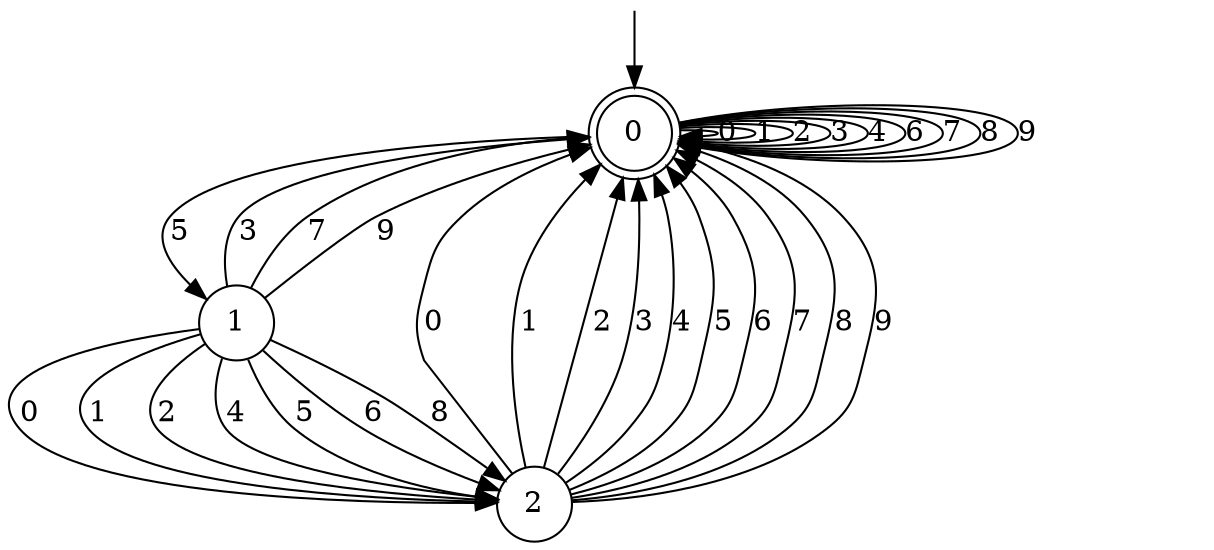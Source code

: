 digraph g {

	s0 [shape="doublecircle" label="0"];
	s1 [shape="circle" label="1"];
	s2 [shape="circle" label="2"];
	s0 -> s0 [label="0"];
	s0 -> s0 [label="1"];
	s0 -> s0 [label="2"];
	s0 -> s0 [label="3"];
	s0 -> s0 [label="4"];
	s0 -> s1 [label="5"];
	s0 -> s0 [label="6"];
	s0 -> s0 [label="7"];
	s0 -> s0 [label="8"];
	s0 -> s0 [label="9"];
	s1 -> s2 [label="0"];
	s1 -> s2 [label="1"];
	s1 -> s2 [label="2"];
	s1 -> s0 [label="3"];
	s1 -> s2 [label="4"];
	s1 -> s2 [label="5"];
	s1 -> s2 [label="6"];
	s1 -> s0 [label="7"];
	s1 -> s2 [label="8"];
	s1 -> s0 [label="9"];
	s2 -> s0 [label="0"];
	s2 -> s0 [label="1"];
	s2 -> s0 [label="2"];
	s2 -> s0 [label="3"];
	s2 -> s0 [label="4"];
	s2 -> s0 [label="5"];
	s2 -> s0 [label="6"];
	s2 -> s0 [label="7"];
	s2 -> s0 [label="8"];
	s2 -> s0 [label="9"];

__start0 [label="" shape="none" width="0" height="0"];
__start0 -> s0;

}
